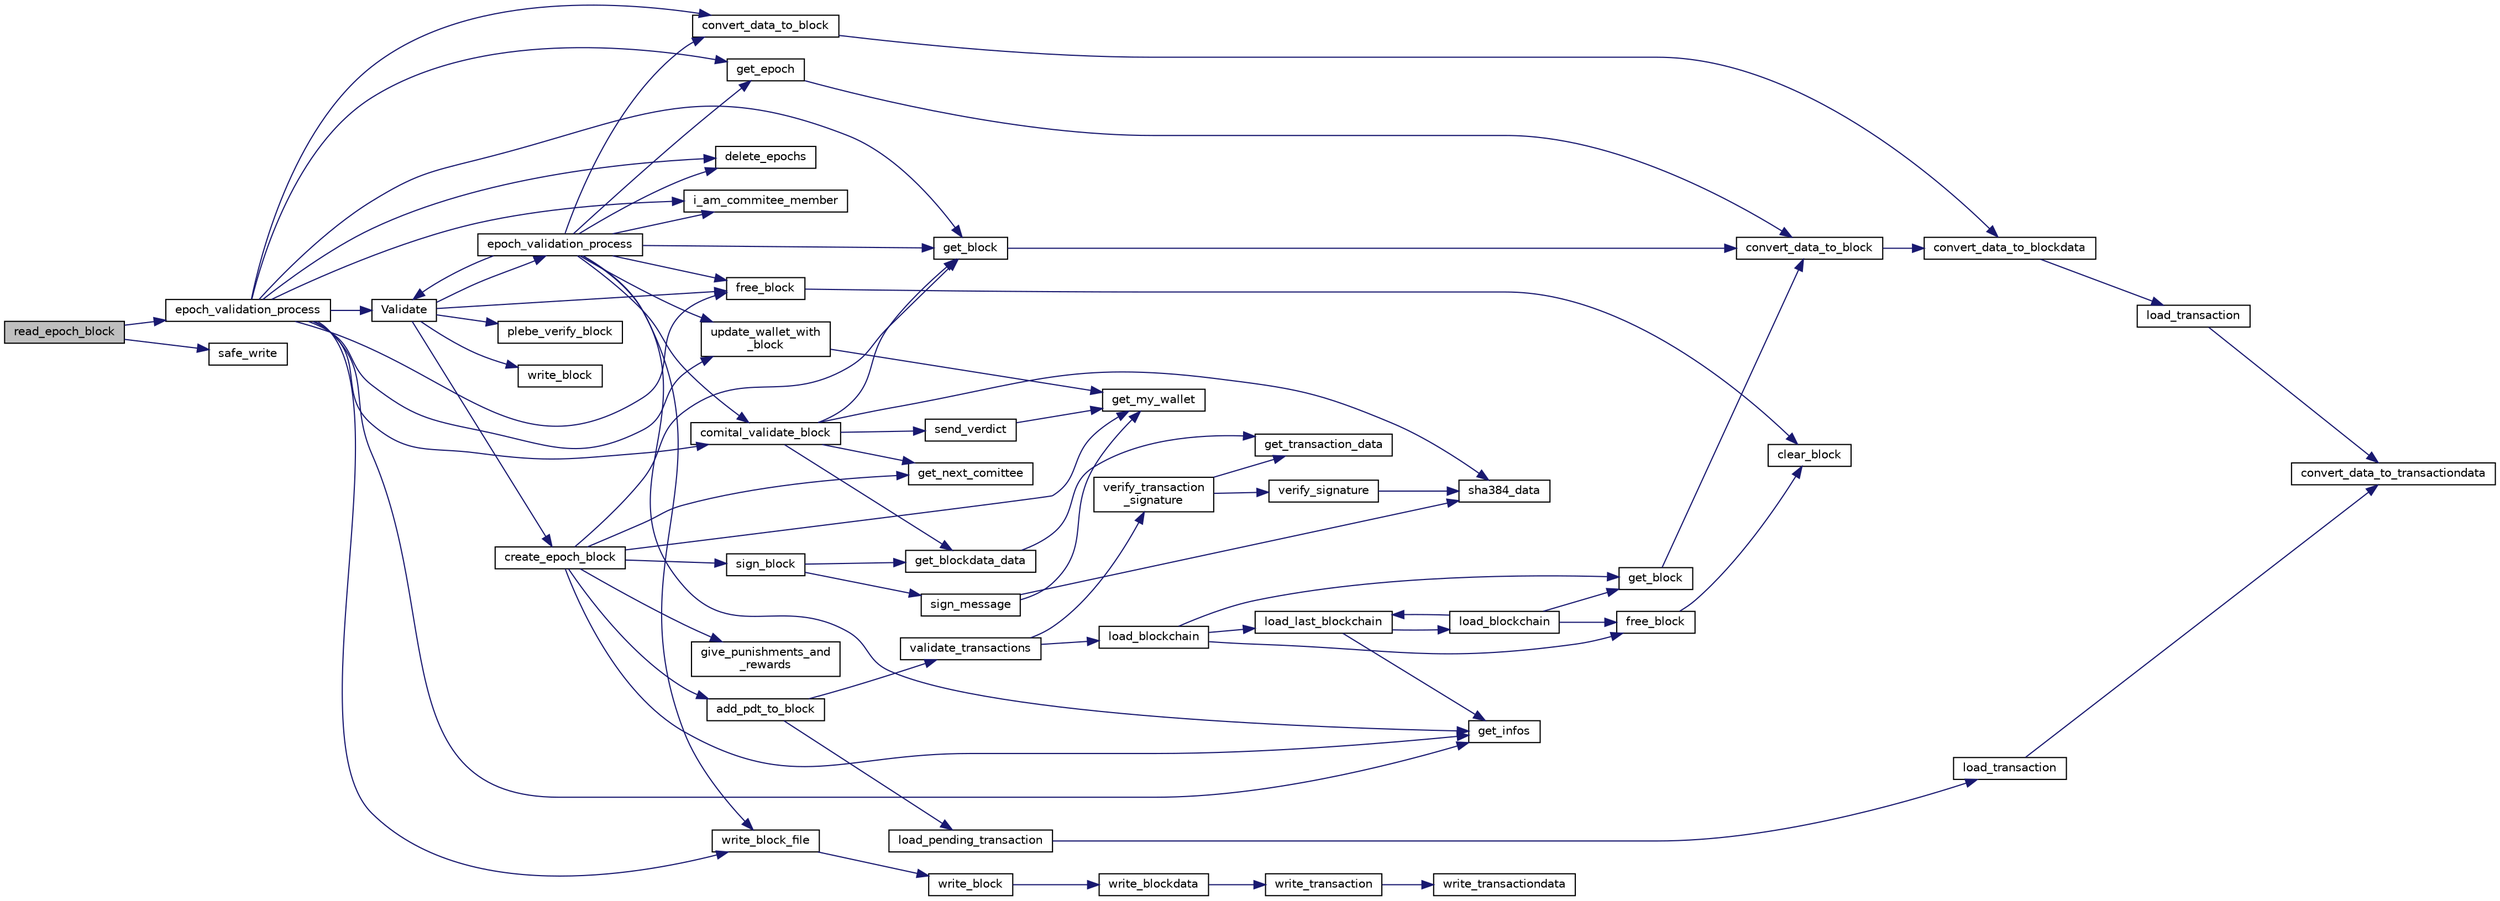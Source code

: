 digraph "read_epoch_block"
{
 // LATEX_PDF_SIZE
  edge [fontname="Helvetica",fontsize="10",labelfontname="Helvetica",labelfontsize="10"];
  node [fontname="Helvetica",fontsize="10",shape=record];
  rankdir="LR";
  Node1 [label="read_epoch_block",height=0.2,width=0.4,color="black", fillcolor="grey75", style="filled", fontcolor="black",tooltip=" "];
  Node1 -> Node2 [color="midnightblue",fontsize="10",style="solid",fontname="Helvetica"];
  Node2 [label="epoch_validation_process",height=0.2,width=0.4,color="black", fillcolor="white", style="filled",URL="$get__data_8c.html#aa5eb9e1d62d1366fdebe19a5819d1bde",tooltip=" "];
  Node2 -> Node3 [color="midnightblue",fontsize="10",style="solid",fontname="Helvetica"];
  Node3 [label="comital_validate_block",height=0.2,width=0.4,color="black", fillcolor="white", style="filled",URL="$validation__engine_8h.html#a8a7c063b5d2f1c5e3e0527a5b133e6a2",tooltip=" "];
  Node3 -> Node4 [color="midnightblue",fontsize="10",style="solid",fontname="Helvetica"];
  Node4 [label="get_block",height=0.2,width=0.4,color="black", fillcolor="white", style="filled",URL="$block_8h.html#a32140266e4b385f64860944a5edd0153",tooltip="Get a block object."];
  Node4 -> Node5 [color="midnightblue",fontsize="10",style="solid",fontname="Helvetica"];
  Node5 [label="convert_data_to_block",height=0.2,width=0.4,color="black", fillcolor="white", style="filled",URL="$block_8c.html#ada1355f8610cc450d7c8f662dc6a7aef",tooltip=" "];
  Node5 -> Node6 [color="midnightblue",fontsize="10",style="solid",fontname="Helvetica"];
  Node6 [label="convert_data_to_blockdata",height=0.2,width=0.4,color="black", fillcolor="white", style="filled",URL="$block_8c.html#afcda50ce8deb3b381aeb5b88689f919f",tooltip=" "];
  Node6 -> Node7 [color="midnightblue",fontsize="10",style="solid",fontname="Helvetica"];
  Node7 [label="load_transaction",height=0.2,width=0.4,color="black", fillcolor="white", style="filled",URL="$transaction_8h.html#a4f4e33641ff7466e848182ce420827b6",tooltip=" "];
  Node7 -> Node8 [color="midnightblue",fontsize="10",style="solid",fontname="Helvetica"];
  Node8 [label="convert_data_to_transactiondata",height=0.2,width=0.4,color="black", fillcolor="white", style="filled",URL="$transaction_8c.html#a8649ee7d98b5b34c64efa31e274f2534",tooltip=" "];
  Node3 -> Node9 [color="midnightblue",fontsize="10",style="solid",fontname="Helvetica"];
  Node9 [label="get_blockdata_data",height=0.2,width=0.4,color="black", fillcolor="white", style="filled",URL="$block_8h.html#af656af2c0f2bf2ea38d4fba26b50f5d6",tooltip="Get the blockdata data object."];
  Node9 -> Node10 [color="midnightblue",fontsize="10",style="solid",fontname="Helvetica"];
  Node10 [label="get_transaction_data",height=0.2,width=0.4,color="black", fillcolor="white", style="filled",URL="$transaction_8h.html#a16588449d977a2d5052be7b3639768a8",tooltip=" "];
  Node3 -> Node11 [color="midnightblue",fontsize="10",style="solid",fontname="Helvetica"];
  Node11 [label="get_next_comittee",height=0.2,width=0.4,color="black", fillcolor="white", style="filled",URL="$validators_8h.html#a2f0e12279812a9f0842827e00fb8d668",tooltip="Get the a comittee RSA public keys on a specific epoch."];
  Node3 -> Node12 [color="midnightblue",fontsize="10",style="solid",fontname="Helvetica"];
  Node12 [label="send_verdict",height=0.2,width=0.4,color="black", fillcolor="white", style="filled",URL="$validation__engine_8c.html#a93a0b87cba2b7b614c178e5d9519c6ae",tooltip="Broadcast a verdict about a block validity to the network."];
  Node12 -> Node13 [color="midnightblue",fontsize="10",style="solid",fontname="Helvetica"];
  Node13 [label="get_my_wallet",height=0.2,width=0.4,color="black", fillcolor="white", style="filled",URL="$wallet_8h.html#a993fb7ec0c86c7a2d8ff68363e9f5304",tooltip="Get my wallet object."];
  Node3 -> Node14 [color="midnightblue",fontsize="10",style="solid",fontname="Helvetica"];
  Node14 [label="sha384_data",height=0.2,width=0.4,color="black", fillcolor="white", style="filled",URL="$hash_8h.html#a67d06acefe39c395887f87d76bed5ba3",tooltip="Apply the SHA384 algorithm on a 'data' of size 'len_data'."];
  Node2 -> Node15 [color="midnightblue",fontsize="10",style="solid",fontname="Helvetica"];
  Node15 [label="convert_data_to_block",height=0.2,width=0.4,color="black", fillcolor="white", style="filled",URL="$block_8h.html#ada1355f8610cc450d7c8f662dc6a7aef",tooltip=" "];
  Node15 -> Node6 [color="midnightblue",fontsize="10",style="solid",fontname="Helvetica"];
  Node2 -> Node16 [color="midnightblue",fontsize="10",style="solid",fontname="Helvetica"];
  Node16 [label="delete_epochs",height=0.2,width=0.4,color="black", fillcolor="white", style="filled",URL="$block_8h.html#a26d68c21f6e7bedeb73586554f4a9526",tooltip=" "];
  Node2 -> Node17 [color="midnightblue",fontsize="10",style="solid",fontname="Helvetica"];
  Node17 [label="free_block",height=0.2,width=0.4,color="black", fillcolor="white", style="filled",URL="$block_8h.html#a3eb417f7cce88e8ec69d6974cd25e49f",tooltip="Free a block struct."];
  Node17 -> Node18 [color="midnightblue",fontsize="10",style="solid",fontname="Helvetica"];
  Node18 [label="clear_block",height=0.2,width=0.4,color="black", fillcolor="white", style="filled",URL="$block_8c.html#a3beaf10afd57aec50225774ba2a21680",tooltip=" "];
  Node2 -> Node4 [color="midnightblue",fontsize="10",style="solid",fontname="Helvetica"];
  Node2 -> Node19 [color="midnightblue",fontsize="10",style="solid",fontname="Helvetica"];
  Node19 [label="get_epoch",height=0.2,width=0.4,color="black", fillcolor="white", style="filled",URL="$block_8h.html#ae323b374e9ca8c490d4f0b8ff04df0ba",tooltip=" "];
  Node19 -> Node5 [color="midnightblue",fontsize="10",style="solid",fontname="Helvetica"];
  Node2 -> Node20 [color="midnightblue",fontsize="10",style="solid",fontname="Helvetica"];
  Node20 [label="get_infos",height=0.2,width=0.4,color="black", fillcolor="white", style="filled",URL="$client_8h.html#a480459f3451fa57a66df548ca0b408e3",tooltip=" "];
  Node2 -> Node21 [color="midnightblue",fontsize="10",style="solid",fontname="Helvetica"];
  Node21 [label="i_am_commitee_member",height=0.2,width=0.4,color="black", fillcolor="white", style="filled",URL="$validators_8h.html#a45a8d2bd3e658918109e66d96c9055c4",tooltip="Check if the current user is a member of the next comitee."];
  Node2 -> Node22 [color="midnightblue",fontsize="10",style="solid",fontname="Helvetica"];
  Node22 [label="update_wallet_with\l_block",height=0.2,width=0.4,color="black", fillcolor="white", style="filled",URL="$block_8h.html#aa460be06109601a5626d1acb251e1602",tooltip=" "];
  Node22 -> Node13 [color="midnightblue",fontsize="10",style="solid",fontname="Helvetica"];
  Node2 -> Node23 [color="midnightblue",fontsize="10",style="solid",fontname="Helvetica"];
  Node23 [label="Validate",height=0.2,width=0.4,color="black", fillcolor="white", style="filled",URL="$client_8h.html#a6a17e4539f5b0c67dbd36bae0c2c0c8a",tooltip=" "];
  Node23 -> Node24 [color="midnightblue",fontsize="10",style="solid",fontname="Helvetica"];
  Node24 [label="create_epoch_block",height=0.2,width=0.4,color="black", fillcolor="white", style="filled",URL="$epoch__man_8h.html#aeb0145b06d8c782e8536992cc1def819",tooltip="Create a block object with the previous block hash & votes."];
  Node24 -> Node25 [color="midnightblue",fontsize="10",style="solid",fontname="Helvetica"];
  Node25 [label="add_pdt_to_block",height=0.2,width=0.4,color="black", fillcolor="white", style="filled",URL="$epoch__man_8c.html#a20031a15e7ca013e4b21f6c4e5aff508",tooltip=" "];
  Node25 -> Node26 [color="midnightblue",fontsize="10",style="solid",fontname="Helvetica"];
  Node26 [label="load_pending_transaction",height=0.2,width=0.4,color="black", fillcolor="white", style="filled",URL="$transaction_8h.html#a8b26b26139793db7c1860ff96091ca77",tooltip=" "];
  Node26 -> Node27 [color="midnightblue",fontsize="10",style="solid",fontname="Helvetica"];
  Node27 [label="load_transaction",height=0.2,width=0.4,color="black", fillcolor="white", style="filled",URL="$transaction_8c.html#a4f4e33641ff7466e848182ce420827b6",tooltip=" "];
  Node27 -> Node8 [color="midnightblue",fontsize="10",style="solid",fontname="Helvetica"];
  Node25 -> Node28 [color="midnightblue",fontsize="10",style="solid",fontname="Helvetica"];
  Node28 [label="validate_transactions",height=0.2,width=0.4,color="black", fillcolor="white", style="filled",URL="$validation__engine_8h.html#a9134934f42952ee3fd7a73aea892858c",tooltip="Validate some transactions."];
  Node28 -> Node29 [color="midnightblue",fontsize="10",style="solid",fontname="Helvetica"];
  Node29 [label="load_blockchain",height=0.2,width=0.4,color="black", fillcolor="white", style="filled",URL="$block_8h.html#a7acee00b67ed21663a5b05242acc822d",tooltip="Loads a blockchain object with a padding of 'nb_chunk'."];
  Node29 -> Node30 [color="midnightblue",fontsize="10",style="solid",fontname="Helvetica"];
  Node30 [label="free_block",height=0.2,width=0.4,color="black", fillcolor="white", style="filled",URL="$block_8c.html#a3eb417f7cce88e8ec69d6974cd25e49f",tooltip="Free a block struct."];
  Node30 -> Node18 [color="midnightblue",fontsize="10",style="solid",fontname="Helvetica"];
  Node29 -> Node31 [color="midnightblue",fontsize="10",style="solid",fontname="Helvetica"];
  Node31 [label="get_block",height=0.2,width=0.4,color="black", fillcolor="white", style="filled",URL="$block_8c.html#a32140266e4b385f64860944a5edd0153",tooltip="Get a block object."];
  Node31 -> Node5 [color="midnightblue",fontsize="10",style="solid",fontname="Helvetica"];
  Node29 -> Node32 [color="midnightblue",fontsize="10",style="solid",fontname="Helvetica"];
  Node32 [label="load_last_blockchain",height=0.2,width=0.4,color="black", fillcolor="white", style="filled",URL="$block_8c.html#a4ece7b96ab33761bf1d33f1e8b766ceb",tooltip="Load the last local blockchain chunk."];
  Node32 -> Node20 [color="midnightblue",fontsize="10",style="solid",fontname="Helvetica"];
  Node32 -> Node33 [color="midnightblue",fontsize="10",style="solid",fontname="Helvetica"];
  Node33 [label="load_blockchain",height=0.2,width=0.4,color="black", fillcolor="white", style="filled",URL="$block_8c.html#a7acee00b67ed21663a5b05242acc822d",tooltip="Loads a blockchain object with a padding of 'nb_chunk'."];
  Node33 -> Node30 [color="midnightblue",fontsize="10",style="solid",fontname="Helvetica"];
  Node33 -> Node31 [color="midnightblue",fontsize="10",style="solid",fontname="Helvetica"];
  Node33 -> Node32 [color="midnightblue",fontsize="10",style="solid",fontname="Helvetica"];
  Node28 -> Node34 [color="midnightblue",fontsize="10",style="solid",fontname="Helvetica"];
  Node34 [label="verify_transaction\l_signature",height=0.2,width=0.4,color="black", fillcolor="white", style="filled",URL="$signature_8h.html#a1f30e39552bd587069303929aecbb155",tooltip="Verifies if a transaction signature is valid."];
  Node34 -> Node10 [color="midnightblue",fontsize="10",style="solid",fontname="Helvetica"];
  Node34 -> Node35 [color="midnightblue",fontsize="10",style="solid",fontname="Helvetica"];
  Node35 [label="verify_signature",height=0.2,width=0.4,color="black", fillcolor="white", style="filled",URL="$signature_8c.html#abb24ef32c40711494e34d7639e64f8a3",tooltip="Verifies if SHA384(data) == decrypt(signature,pub_key)"];
  Node35 -> Node14 [color="midnightblue",fontsize="10",style="solid",fontname="Helvetica"];
  Node24 -> Node4 [color="midnightblue",fontsize="10",style="solid",fontname="Helvetica"];
  Node24 -> Node20 [color="midnightblue",fontsize="10",style="solid",fontname="Helvetica"];
  Node24 -> Node13 [color="midnightblue",fontsize="10",style="solid",fontname="Helvetica"];
  Node24 -> Node11 [color="midnightblue",fontsize="10",style="solid",fontname="Helvetica"];
  Node24 -> Node36 [color="midnightblue",fontsize="10",style="solid",fontname="Helvetica"];
  Node36 [label="give_punishments_and\l_rewards",height=0.2,width=0.4,color="black", fillcolor="white", style="filled",URL="$epoch__man_8c.html#ac6bdf21a7a1ab2b06e3b5b8b8c6c5a37",tooltip="Add punishmnent and reward transactions to validators of the 'prev_block' into 'current_block'."];
  Node24 -> Node37 [color="midnightblue",fontsize="10",style="solid",fontname="Helvetica"];
  Node37 [label="sign_block",height=0.2,width=0.4,color="black", fillcolor="white", style="filled",URL="$signature_8h.html#a5fc24af7af2e6c9cd4de2efcbd26ffb9",tooltip="Signs a block."];
  Node37 -> Node9 [color="midnightblue",fontsize="10",style="solid",fontname="Helvetica"];
  Node37 -> Node38 [color="midnightblue",fontsize="10",style="solid",fontname="Helvetica"];
  Node38 [label="sign_message",height=0.2,width=0.4,color="black", fillcolor="white", style="filled",URL="$signature_8c.html#ae19c745c1be8c5d67048188ede9a779d",tooltip="buffer <- encrypt(SHA284(msg,len_data),wallet_priv_key)"];
  Node38 -> Node13 [color="midnightblue",fontsize="10",style="solid",fontname="Helvetica"];
  Node38 -> Node14 [color="midnightblue",fontsize="10",style="solid",fontname="Helvetica"];
  Node23 -> Node39 [color="midnightblue",fontsize="10",style="solid",fontname="Helvetica"];
  Node39 [label="epoch_validation_process",height=0.2,width=0.4,color="black", fillcolor="white", style="filled",URL="$get__data_8h.html#aa5eb9e1d62d1366fdebe19a5819d1bde",tooltip=" "];
  Node39 -> Node3 [color="midnightblue",fontsize="10",style="solid",fontname="Helvetica"];
  Node39 -> Node15 [color="midnightblue",fontsize="10",style="solid",fontname="Helvetica"];
  Node39 -> Node16 [color="midnightblue",fontsize="10",style="solid",fontname="Helvetica"];
  Node39 -> Node17 [color="midnightblue",fontsize="10",style="solid",fontname="Helvetica"];
  Node39 -> Node4 [color="midnightblue",fontsize="10",style="solid",fontname="Helvetica"];
  Node39 -> Node19 [color="midnightblue",fontsize="10",style="solid",fontname="Helvetica"];
  Node39 -> Node20 [color="midnightblue",fontsize="10",style="solid",fontname="Helvetica"];
  Node39 -> Node21 [color="midnightblue",fontsize="10",style="solid",fontname="Helvetica"];
  Node39 -> Node22 [color="midnightblue",fontsize="10",style="solid",fontname="Helvetica"];
  Node39 -> Node23 [color="midnightblue",fontsize="10",style="solid",fontname="Helvetica"];
  Node39 -> Node40 [color="midnightblue",fontsize="10",style="solid",fontname="Helvetica"];
  Node40 [label="write_block_file",height=0.2,width=0.4,color="black", fillcolor="white", style="filled",URL="$block_8h.html#a31943025b7c5be568f87a90fcdcaf8c2",tooltip="Writes a block struct in a file."];
  Node40 -> Node41 [color="midnightblue",fontsize="10",style="solid",fontname="Helvetica"];
  Node41 [label="write_block",height=0.2,width=0.4,color="black", fillcolor="white", style="filled",URL="$block_8c.html#a58b3466ce733938859f0651b2a756e95",tooltip="Writes a block in a file."];
  Node41 -> Node42 [color="midnightblue",fontsize="10",style="solid",fontname="Helvetica"];
  Node42 [label="write_blockdata",height=0.2,width=0.4,color="black", fillcolor="white", style="filled",URL="$block_8c.html#a0e5ff1f119568fb8566981cf7da11d7f",tooltip="Writes blockdata in a file."];
  Node42 -> Node43 [color="midnightblue",fontsize="10",style="solid",fontname="Helvetica"];
  Node43 [label="write_transaction",height=0.2,width=0.4,color="black", fillcolor="white", style="filled",URL="$transaction_8h.html#a5bff0131aa50faf1cd0236e0b44169eb",tooltip=" "];
  Node43 -> Node44 [color="midnightblue",fontsize="10",style="solid",fontname="Helvetica"];
  Node44 [label="write_transactiondata",height=0.2,width=0.4,color="black", fillcolor="white", style="filled",URL="$transaction_8c.html#a0bd00440f3c97bf7dace6c4e26ea17be",tooltip=" "];
  Node23 -> Node17 [color="midnightblue",fontsize="10",style="solid",fontname="Helvetica"];
  Node23 -> Node45 [color="midnightblue",fontsize="10",style="solid",fontname="Helvetica"];
  Node45 [label="plebe_verify_block",height=0.2,width=0.4,color="black", fillcolor="white", style="filled",URL="$validation__engine_8h.html#aa566a0b7eb319d2489b8ac68c6e76824",tooltip=" "];
  Node23 -> Node46 [color="midnightblue",fontsize="10",style="solid",fontname="Helvetica"];
  Node46 [label="write_block",height=0.2,width=0.4,color="black", fillcolor="white", style="filled",URL="$block_8h.html#a58b3466ce733938859f0651b2a756e95",tooltip="Writes a block in a file."];
  Node2 -> Node40 [color="midnightblue",fontsize="10",style="solid",fontname="Helvetica"];
  Node1 -> Node47 [color="midnightblue",fontsize="10",style="solid",fontname="Helvetica"];
  Node47 [label="safe_write",height=0.2,width=0.4,color="black", fillcolor="white", style="filled",URL="$safe_8h.html#a405edff38f586c79822927a3b981e504",tooltip="Writes safely to a file descriptor."];
}
